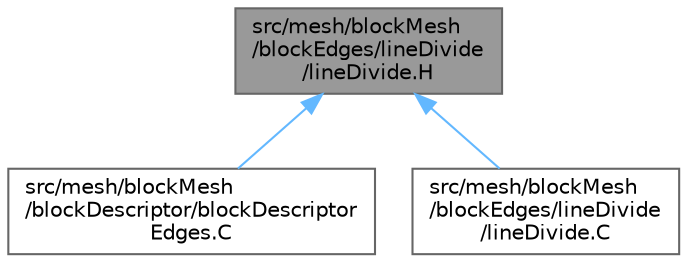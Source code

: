 digraph "src/mesh/blockMesh/blockEdges/lineDivide/lineDivide.H"
{
 // LATEX_PDF_SIZE
  bgcolor="transparent";
  edge [fontname=Helvetica,fontsize=10,labelfontname=Helvetica,labelfontsize=10];
  node [fontname=Helvetica,fontsize=10,shape=box,height=0.2,width=0.4];
  Node1 [id="Node000001",label="src/mesh/blockMesh\l/blockEdges/lineDivide\l/lineDivide.H",height=0.2,width=0.4,color="gray40", fillcolor="grey60", style="filled", fontcolor="black",tooltip=" "];
  Node1 -> Node2 [id="edge1_Node000001_Node000002",dir="back",color="steelblue1",style="solid",tooltip=" "];
  Node2 [id="Node000002",label="src/mesh/blockMesh\l/blockDescriptor/blockDescriptor\lEdges.C",height=0.2,width=0.4,color="grey40", fillcolor="white", style="filled",URL="$blockDescriptorEdges_8C.html",tooltip=" "];
  Node1 -> Node3 [id="edge2_Node000001_Node000003",dir="back",color="steelblue1",style="solid",tooltip=" "];
  Node3 [id="Node000003",label="src/mesh/blockMesh\l/blockEdges/lineDivide\l/lineDivide.C",height=0.2,width=0.4,color="grey40", fillcolor="white", style="filled",URL="$lineDivide_8C.html",tooltip=" "];
}
